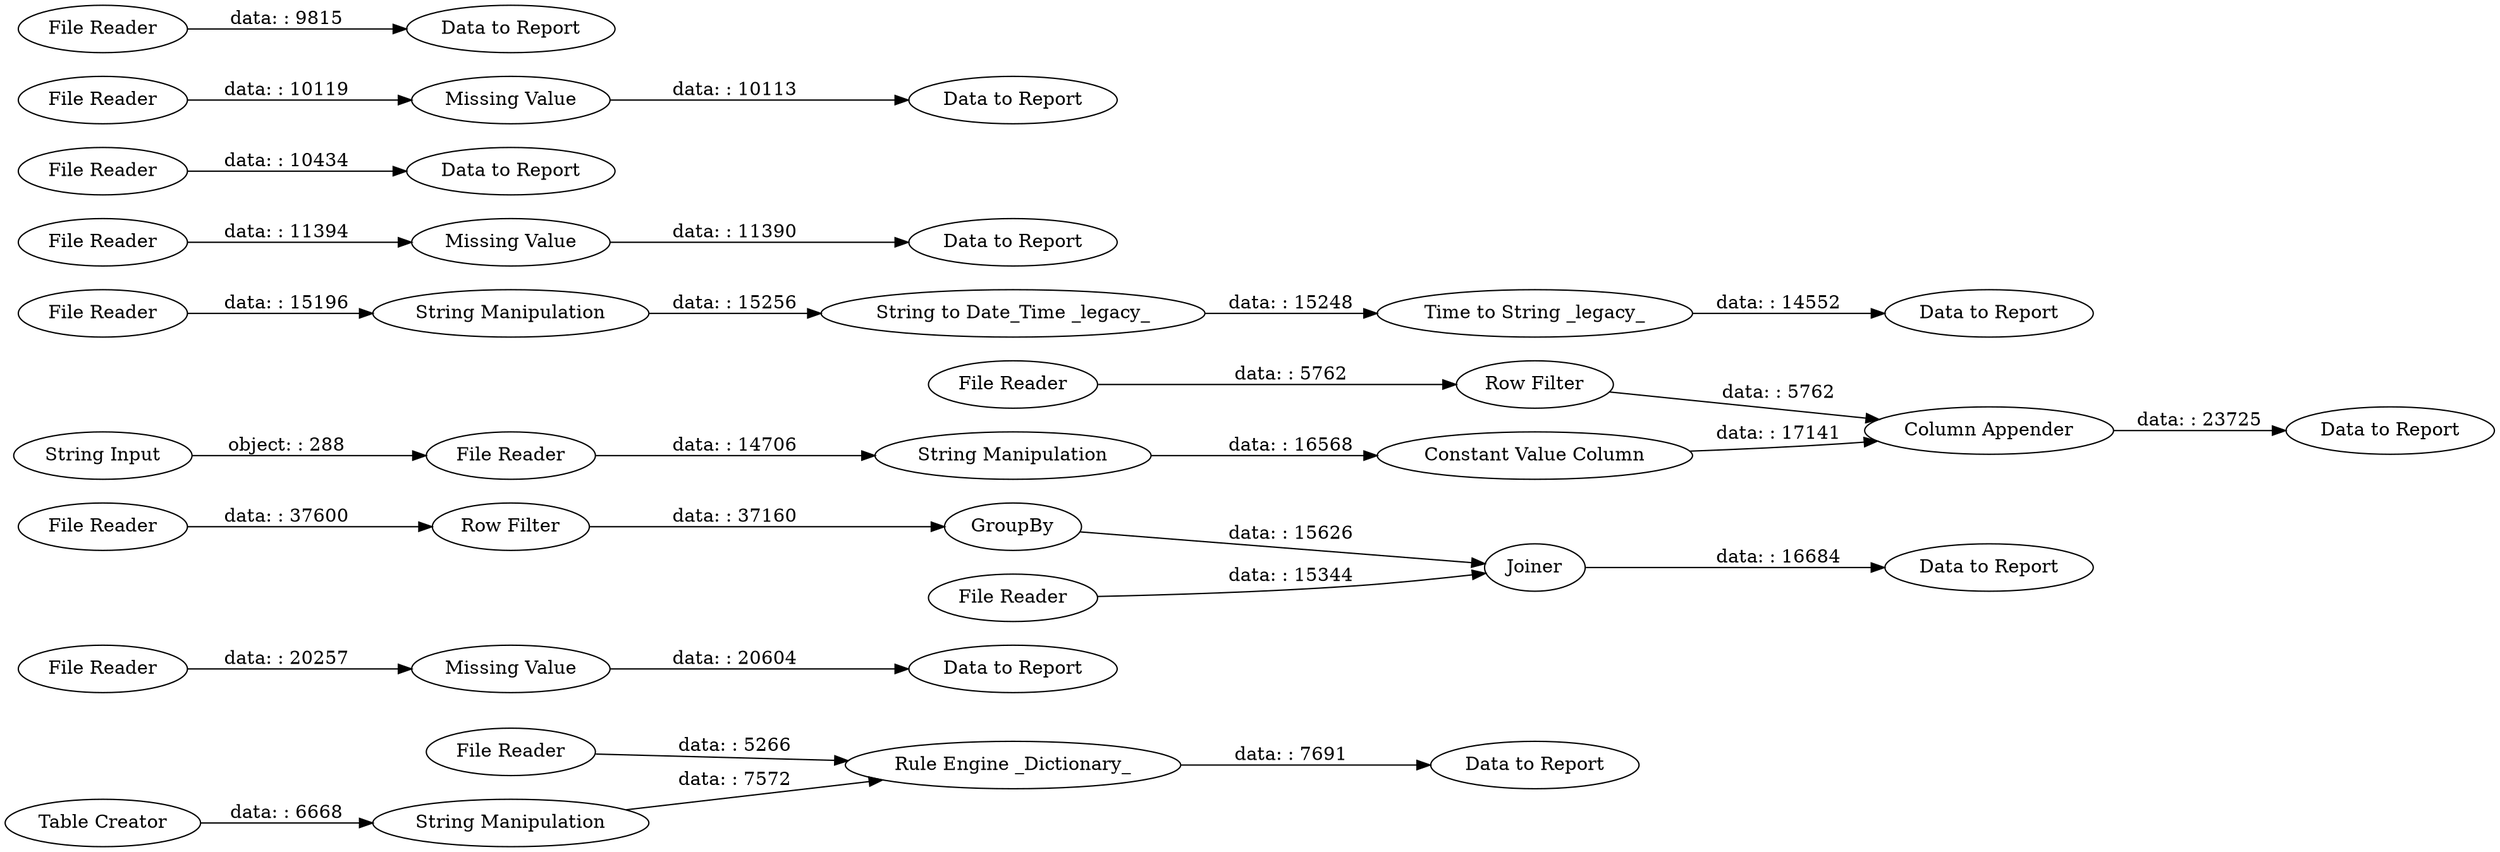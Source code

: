 digraph {
	"6126575629049460801_6" [label="File Reader"]
	"1162018505430909684_18" [label="Data to Report"]
	"-762634707887727075_40" [label="Missing Value"]
	"1162018505430909684_37" [label="Data to Report"]
	"-6599892392933583081_36" [label=Joiner]
	"-8858349708065206119_13" [label="Constant Value Column"]
	"1162018505430909684_24" [label="Data to Report"]
	"-7514185334231197528_9" [label="File Reader"]
	"-762634707887727075_3" [label="File Reader"]
	"1162018505430909684_21" [label="Data to Report"]
	"6126575629049460801_47" [label="String Manipulation"]
	"-8858349708065206119_31" [label="Column Appender"]
	"1162018505430909684_16" [label="Data to Report"]
	"-1477471802917648887_9" [label="Missing Value"]
	"1162018505430909684_14" [label="Data to Report"]
	"-8858349708065206119_2" [label="File Reader"]
	"-7514185334231197528_44" [label="Time to String _legacy_"]
	"-6599892392933583081_33" [label="File Reader"]
	"6126575629049460801_48" [label="Rule Engine _Dictionary_"]
	"1162018505430909684_20" [label="Data to Report"]
	"-7514185334231197528_45" [label="String to Date_Time _legacy_"]
	"-1477471802917648887_8" [label="File Reader"]
	"-7514185334231197528_42" [label="String Manipulation"]
	"2925236620297889534_7" [label="File Reader"]
	"-6599892392933583081_35" [label="Row Filter"]
	"6126575629049460801_46" [label="Table Creator"]
	"1162018505430909684_4" [label="File Reader"]
	"1162018505430909684_19" [label="Data to Report"]
	"-8858349708065206119_39" [label="Row Filter"]
	"1162018505430909684_1" [label="File Reader"]
	"-8858349708065206119_38" [label="String Manipulation"]
	"-8858349708065206119_5" [label="File Reader"]
	"-8858349708065206119_12" [label="String Input"]
	"2925236620297889534_46" [label="Missing Value"]
	"1162018505430909684_15" [label="Data to Report"]
	"-6599892392933583081_34" [label=GroupBy]
	"-6599892392933583081_10" [label="File Reader"]
	"-6599892392933583081_34" -> "-6599892392933583081_36" [label="data: : 15626"]
	"-762634707887727075_3" -> "-762634707887727075_40" [label="data: : 20257"]
	"-7514185334231197528_42" -> "-7514185334231197528_45" [label="data: : 15256"]
	"6126575629049460801_6" -> "6126575629049460801_48" [label="data: : 5266"]
	"-1477471802917648887_8" -> "-1477471802917648887_9" [label="data: : 11394"]
	"6126575629049460801_46" -> "6126575629049460801_47" [label="data: : 6668"]
	"-1477471802917648887_9" -> "1162018505430909684_21" [label="data: : 11390"]
	"6126575629049460801_48" -> "1162018505430909684_18" [label="data: : 7691"]
	"-8858349708065206119_2" -> "-8858349708065206119_38" [label="data: : 14706"]
	"-762634707887727075_40" -> "1162018505430909684_14" [label="data: : 20604"]
	"-6599892392933583081_10" -> "-6599892392933583081_36" [label="data: : 15344"]
	"-6599892392933583081_33" -> "-6599892392933583081_35" [label="data: : 37600"]
	"-7514185334231197528_9" -> "-7514185334231197528_42" [label="data: : 15196"]
	"-6599892392933583081_35" -> "-6599892392933583081_34" [label="data: : 37160"]
	"-8858349708065206119_38" -> "-8858349708065206119_13" [label="data: : 16568"]
	"-7514185334231197528_44" -> "1162018505430909684_24" [label="data: : 14552"]
	"6126575629049460801_47" -> "6126575629049460801_48" [label="data: : 7572"]
	"-7514185334231197528_45" -> "-7514185334231197528_44" [label="data: : 15248"]
	"2925236620297889534_7" -> "2925236620297889534_46" [label="data: : 10119"]
	"1162018505430909684_1" -> "1162018505430909684_15" [label="data: : 9815"]
	"1162018505430909684_4" -> "1162018505430909684_16" [label="data: : 10434"]
	"2925236620297889534_46" -> "1162018505430909684_19" [label="data: : 10113"]
	"-8858349708065206119_31" -> "1162018505430909684_20" [label="data: : 23725"]
	"-8858349708065206119_13" -> "-8858349708065206119_31" [label="data: : 17141"]
	"-8858349708065206119_39" -> "-8858349708065206119_31" [label="data: : 5762"]
	"-8858349708065206119_5" -> "-8858349708065206119_39" [label="data: : 5762"]
	"-8858349708065206119_12" -> "-8858349708065206119_2" [label="object: : 288"]
	"-6599892392933583081_36" -> "1162018505430909684_37" [label="data: : 16684"]
	rankdir=LR
}
